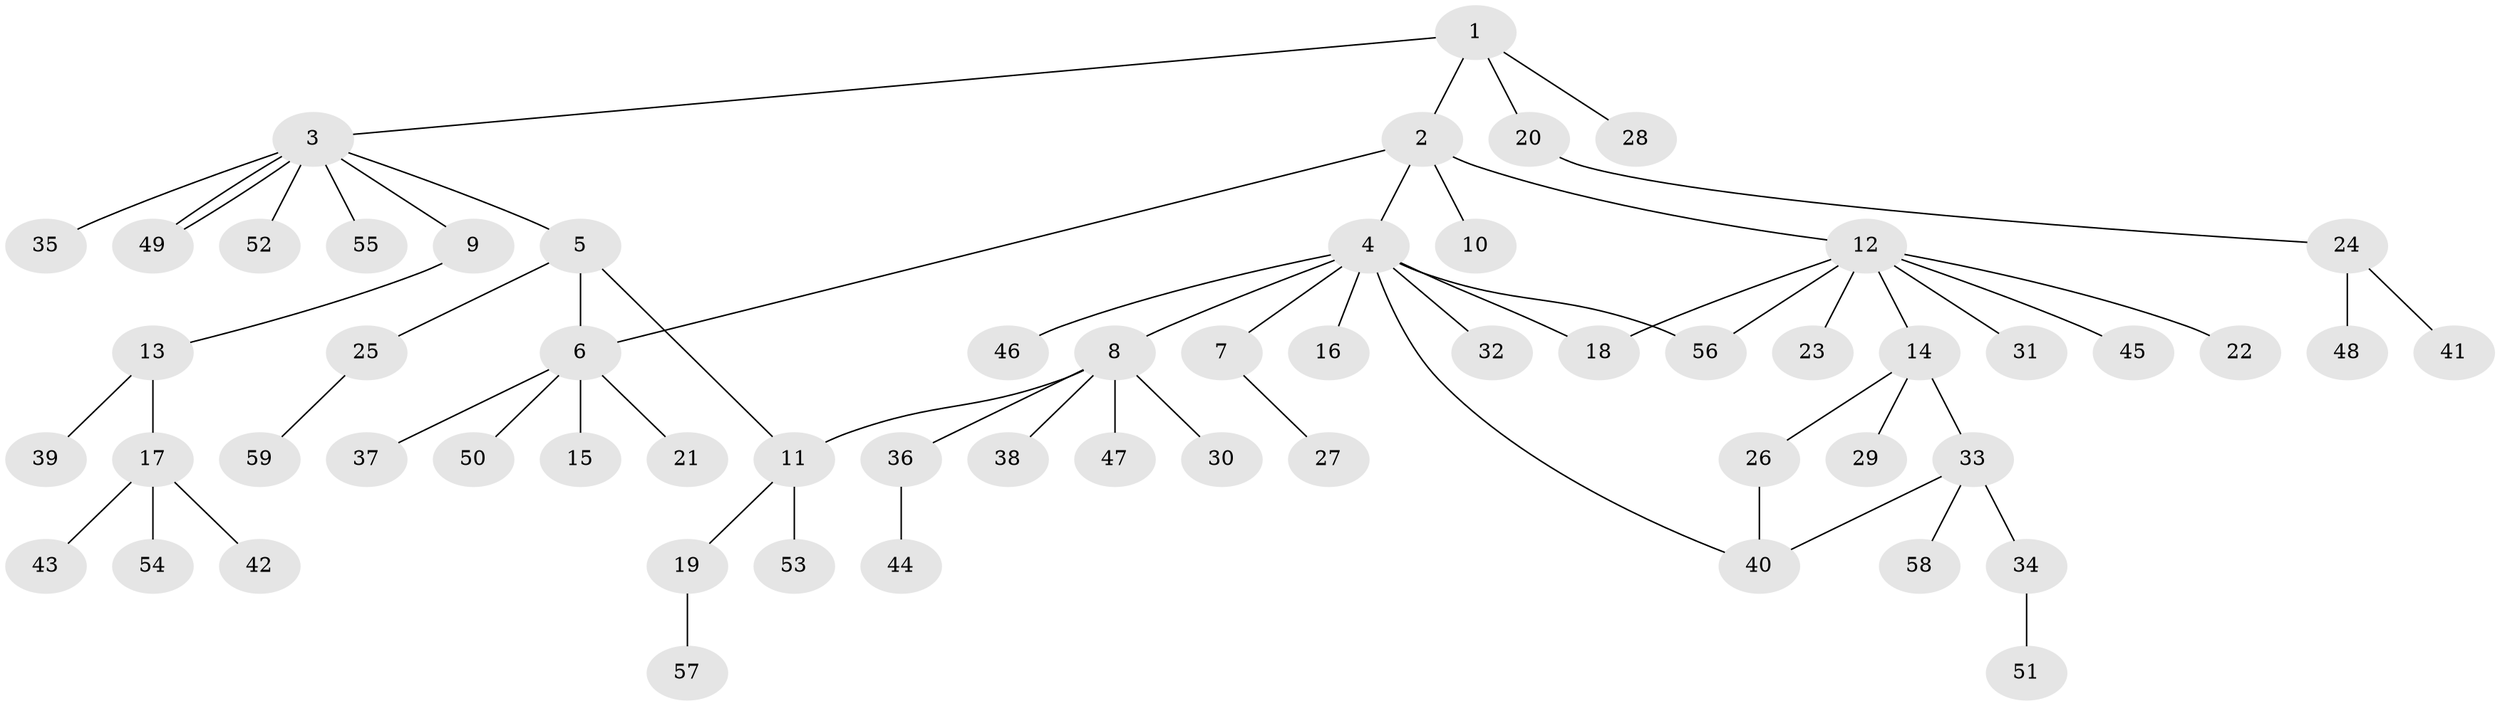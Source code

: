 // Generated by graph-tools (version 1.1) at 2025/46/03/09/25 04:46:46]
// undirected, 59 vertices, 65 edges
graph export_dot {
graph [start="1"]
  node [color=gray90,style=filled];
  1;
  2;
  3;
  4;
  5;
  6;
  7;
  8;
  9;
  10;
  11;
  12;
  13;
  14;
  15;
  16;
  17;
  18;
  19;
  20;
  21;
  22;
  23;
  24;
  25;
  26;
  27;
  28;
  29;
  30;
  31;
  32;
  33;
  34;
  35;
  36;
  37;
  38;
  39;
  40;
  41;
  42;
  43;
  44;
  45;
  46;
  47;
  48;
  49;
  50;
  51;
  52;
  53;
  54;
  55;
  56;
  57;
  58;
  59;
  1 -- 2;
  1 -- 3;
  1 -- 20;
  1 -- 28;
  2 -- 4;
  2 -- 6;
  2 -- 10;
  2 -- 12;
  3 -- 5;
  3 -- 9;
  3 -- 35;
  3 -- 49;
  3 -- 49;
  3 -- 52;
  3 -- 55;
  4 -- 7;
  4 -- 8;
  4 -- 16;
  4 -- 18;
  4 -- 32;
  4 -- 40;
  4 -- 46;
  4 -- 56;
  5 -- 6;
  5 -- 11;
  5 -- 25;
  6 -- 15;
  6 -- 21;
  6 -- 37;
  6 -- 50;
  7 -- 27;
  8 -- 11;
  8 -- 30;
  8 -- 36;
  8 -- 38;
  8 -- 47;
  9 -- 13;
  11 -- 19;
  11 -- 53;
  12 -- 14;
  12 -- 18;
  12 -- 22;
  12 -- 23;
  12 -- 31;
  12 -- 45;
  12 -- 56;
  13 -- 17;
  13 -- 39;
  14 -- 26;
  14 -- 29;
  14 -- 33;
  17 -- 42;
  17 -- 43;
  17 -- 54;
  19 -- 57;
  20 -- 24;
  24 -- 41;
  24 -- 48;
  25 -- 59;
  26 -- 40;
  33 -- 34;
  33 -- 40;
  33 -- 58;
  34 -- 51;
  36 -- 44;
}
